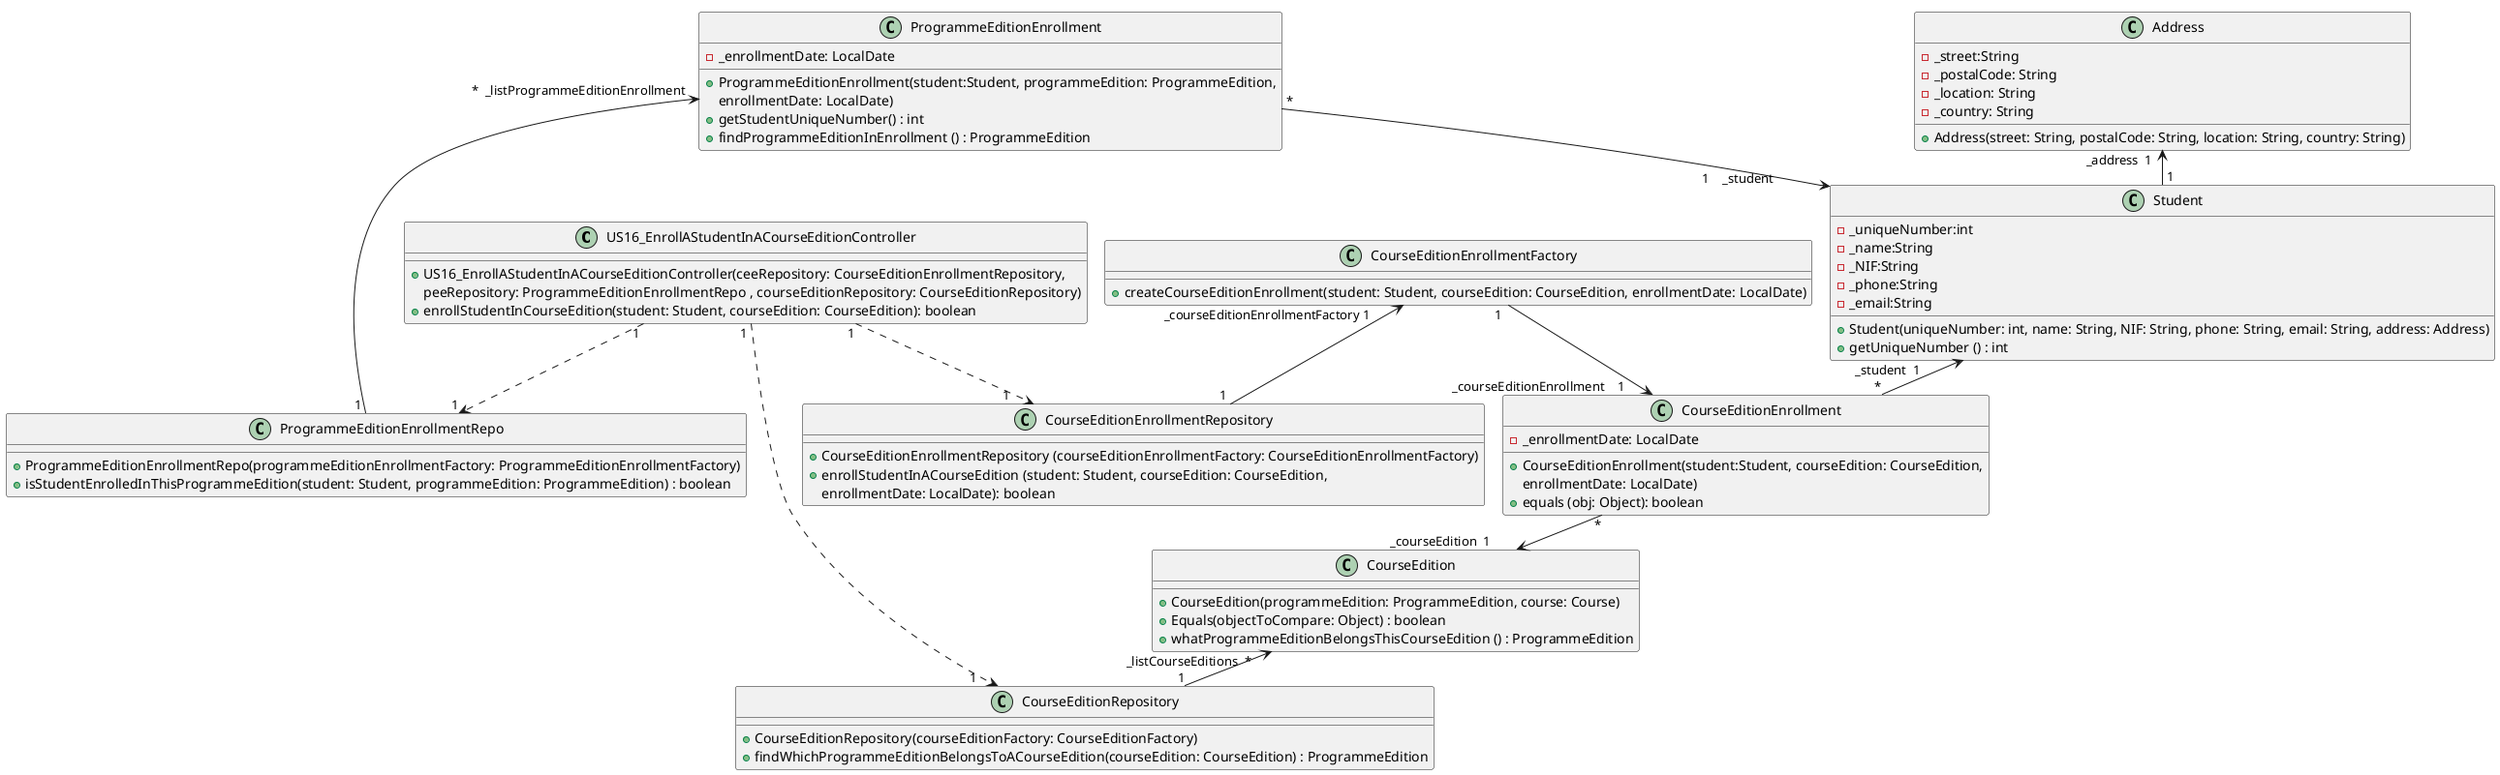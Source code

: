 @startuml
!pragma layout smetana


class US16_EnrollAStudentInACourseEditionController {
    +US16_EnrollAStudentInACourseEditionController(ceeRepository: CourseEditionEnrollmentRepository,
    peeRepository: ProgrammeEditionEnrollmentRepo , courseEditionRepository: CourseEditionRepository)
    +enrollStudentInCourseEdition(student: Student, courseEdition: CourseEdition): boolean
}

class CourseEditionEnrollmentFactory{
    +createCourseEditionEnrollment(student: Student, courseEdition: CourseEdition, enrollmentDate: LocalDate)
}

class CourseEditionEnrollment {
    -_enrollmentDate: LocalDate
    +CourseEditionEnrollment(student:Student, courseEdition: CourseEdition,
     enrollmentDate: LocalDate)
    +equals (obj: Object): boolean
}

class CourseEditionEnrollmentRepository {
    +CourseEditionEnrollmentRepository (courseEditionEnrollmentFactory: CourseEditionEnrollmentFactory)
    +enrollStudentInACourseEdition (student: Student, courseEdition: CourseEdition,
    enrollmentDate: LocalDate): boolean
}

class ProgrammeEditionEnrollment {
    -_enrollmentDate: LocalDate
    +ProgrammeEditionEnrollment(student:Student, programmeEdition: ProgrammeEdition,
     enrollmentDate: LocalDate)
    +getStudentUniqueNumber() : int
    +findProgrammeEditionInEnrollment () : ProgrammeEdition
}

class ProgrammeEditionEnrollmentRepo {
    +ProgrammeEditionEnrollmentRepo(programmeEditionEnrollmentFactory: ProgrammeEditionEnrollmentFactory)
    +isStudentEnrolledInThisProgrammeEdition(student: Student, programmeEdition: ProgrammeEdition) : boolean
}

class Student {
    -_uniqueNumber:int
    -_name:String
    -_NIF:String
    -_phone:String
    -_email:String
    +Student(uniqueNumber: int, name: String, NIF: String, phone: String, email: String, address: Address)
    +getUniqueNumber () : int
}

class Address {
     -_street:String
     -_postalCode: String
     -_location: String
     -_country: String
     +Address(street: String, postalCode: String, location: String, country: String)
}

class CourseEdition {
    +CourseEdition(programmeEdition: ProgrammeEdition, course: Course)
    +Equals(objectToCompare: Object) : boolean
    +whatProgrammeEditionBelongsThisCourseEdition () : ProgrammeEdition
}

class CourseEditionRepository {
    +CourseEditionRepository(courseEditionFactory: CourseEditionFactory)
    +findWhichProgrammeEditionBelongsToACourseEdition(courseEdition: CourseEdition) : ProgrammeEdition
}

CourseEdition "_listCourseEditions  *      " <-- "1" CourseEditionRepository
Student "_student  1             " <-- "*" CourseEditionEnrollment
CourseEditionEnrollment "*" --> "_courseEdition  1        " CourseEdition
CourseEditionEnrollmentFactory "  1  " --> " _courseEditionEnrollment    1        " CourseEditionEnrollment
CourseEditionEnrollmentFactory "_courseEditionEnrollmentFactory 1          " <-- "   1 " CourseEditionEnrollmentRepository
ProgrammeEditionEnrollment " *" --> "1    _student                 " Student
ProgrammeEditionEnrollment " *  _listProgrammeEditionEnrollment    " <-- "1 " ProgrammeEditionEnrollmentRepo
US16_EnrollAStudentInACourseEditionController "1 "..> "1      " CourseEditionRepository
US16_EnrollAStudentInACourseEditionController "1 "..> "  1" ProgrammeEditionEnrollmentRepo
US16_EnrollAStudentInACourseEditionController "1"..> "1       " CourseEditionEnrollmentRepository
Address "_address  1   " <-- " 1  " Student

@enduml